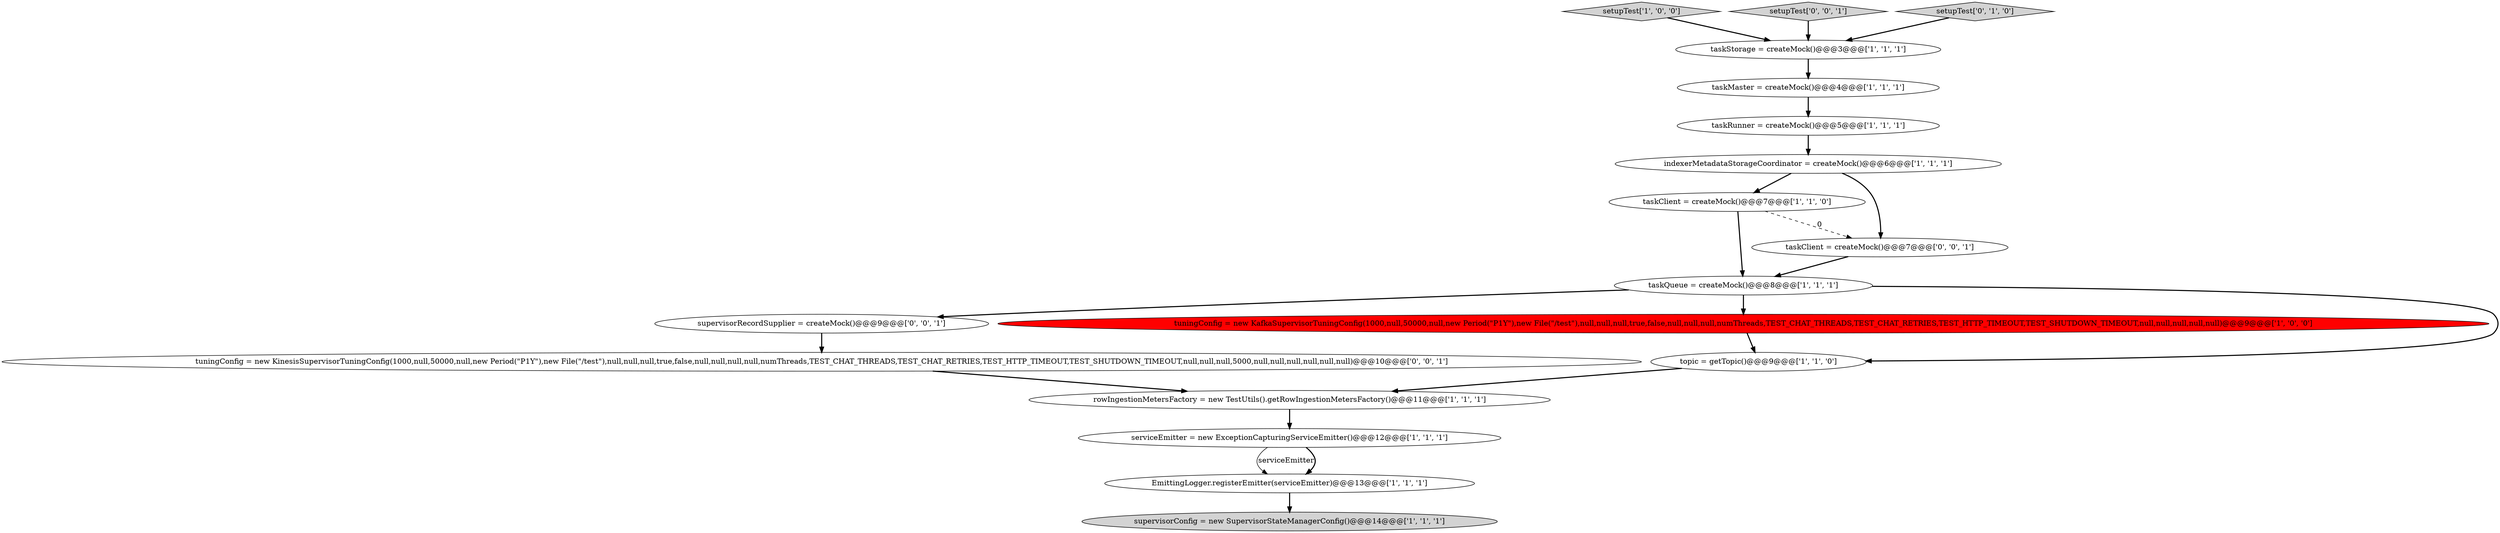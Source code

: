 digraph {
17 [style = filled, label = "supervisorRecordSupplier = createMock()@@@9@@@['0', '0', '1']", fillcolor = white, shape = ellipse image = "AAA0AAABBB3BBB"];
1 [style = filled, label = "taskRunner = createMock()@@@5@@@['1', '1', '1']", fillcolor = white, shape = ellipse image = "AAA0AAABBB1BBB"];
0 [style = filled, label = "rowIngestionMetersFactory = new TestUtils().getRowIngestionMetersFactory()@@@11@@@['1', '1', '1']", fillcolor = white, shape = ellipse image = "AAA0AAABBB1BBB"];
8 [style = filled, label = "serviceEmitter = new ExceptionCapturingServiceEmitter()@@@12@@@['1', '1', '1']", fillcolor = white, shape = ellipse image = "AAA0AAABBB1BBB"];
14 [style = filled, label = "tuningConfig = new KinesisSupervisorTuningConfig(1000,null,50000,null,new Period(\"P1Y\"),new File(\"/test\"),null,null,null,true,false,null,null,null,null,numThreads,TEST_CHAT_THREADS,TEST_CHAT_RETRIES,TEST_HTTP_TIMEOUT,TEST_SHUTDOWN_TIMEOUT,null,null,null,5000,null,null,null,null,null,null)@@@10@@@['0', '0', '1']", fillcolor = white, shape = ellipse image = "AAA0AAABBB3BBB"];
2 [style = filled, label = "taskMaster = createMock()@@@4@@@['1', '1', '1']", fillcolor = white, shape = ellipse image = "AAA0AAABBB1BBB"];
4 [style = filled, label = "supervisorConfig = new SupervisorStateManagerConfig()@@@14@@@['1', '1', '1']", fillcolor = lightgray, shape = ellipse image = "AAA0AAABBB1BBB"];
5 [style = filled, label = "taskClient = createMock()@@@7@@@['1', '1', '0']", fillcolor = white, shape = ellipse image = "AAA0AAABBB1BBB"];
9 [style = filled, label = "indexerMetadataStorageCoordinator = createMock()@@@6@@@['1', '1', '1']", fillcolor = white, shape = ellipse image = "AAA0AAABBB1BBB"];
6 [style = filled, label = "tuningConfig = new KafkaSupervisorTuningConfig(1000,null,50000,null,new Period(\"P1Y\"),new File(\"/test\"),null,null,null,true,false,null,null,null,numThreads,TEST_CHAT_THREADS,TEST_CHAT_RETRIES,TEST_HTTP_TIMEOUT,TEST_SHUTDOWN_TIMEOUT,null,null,null,null,null)@@@9@@@['1', '0', '0']", fillcolor = red, shape = ellipse image = "AAA1AAABBB1BBB"];
7 [style = filled, label = "setupTest['1', '0', '0']", fillcolor = lightgray, shape = diamond image = "AAA0AAABBB1BBB"];
11 [style = filled, label = "topic = getTopic()@@@9@@@['1', '1', '0']", fillcolor = white, shape = ellipse image = "AAA0AAABBB1BBB"];
15 [style = filled, label = "setupTest['0', '0', '1']", fillcolor = lightgray, shape = diamond image = "AAA0AAABBB3BBB"];
10 [style = filled, label = "taskQueue = createMock()@@@8@@@['1', '1', '1']", fillcolor = white, shape = ellipse image = "AAA0AAABBB1BBB"];
16 [style = filled, label = "taskClient = createMock()@@@7@@@['0', '0', '1']", fillcolor = white, shape = ellipse image = "AAA0AAABBB3BBB"];
3 [style = filled, label = "taskStorage = createMock()@@@3@@@['1', '1', '1']", fillcolor = white, shape = ellipse image = "AAA0AAABBB1BBB"];
12 [style = filled, label = "EmittingLogger.registerEmitter(serviceEmitter)@@@13@@@['1', '1', '1']", fillcolor = white, shape = ellipse image = "AAA0AAABBB1BBB"];
13 [style = filled, label = "setupTest['0', '1', '0']", fillcolor = lightgray, shape = diamond image = "AAA0AAABBB2BBB"];
5->10 [style = bold, label=""];
16->10 [style = bold, label=""];
2->1 [style = bold, label=""];
10->17 [style = bold, label=""];
15->3 [style = bold, label=""];
10->6 [style = bold, label=""];
9->16 [style = bold, label=""];
7->3 [style = bold, label=""];
1->9 [style = bold, label=""];
5->16 [style = dashed, label="0"];
11->0 [style = bold, label=""];
3->2 [style = bold, label=""];
12->4 [style = bold, label=""];
13->3 [style = bold, label=""];
14->0 [style = bold, label=""];
17->14 [style = bold, label=""];
6->11 [style = bold, label=""];
0->8 [style = bold, label=""];
9->5 [style = bold, label=""];
8->12 [style = solid, label="serviceEmitter"];
8->12 [style = bold, label=""];
10->11 [style = bold, label=""];
}

